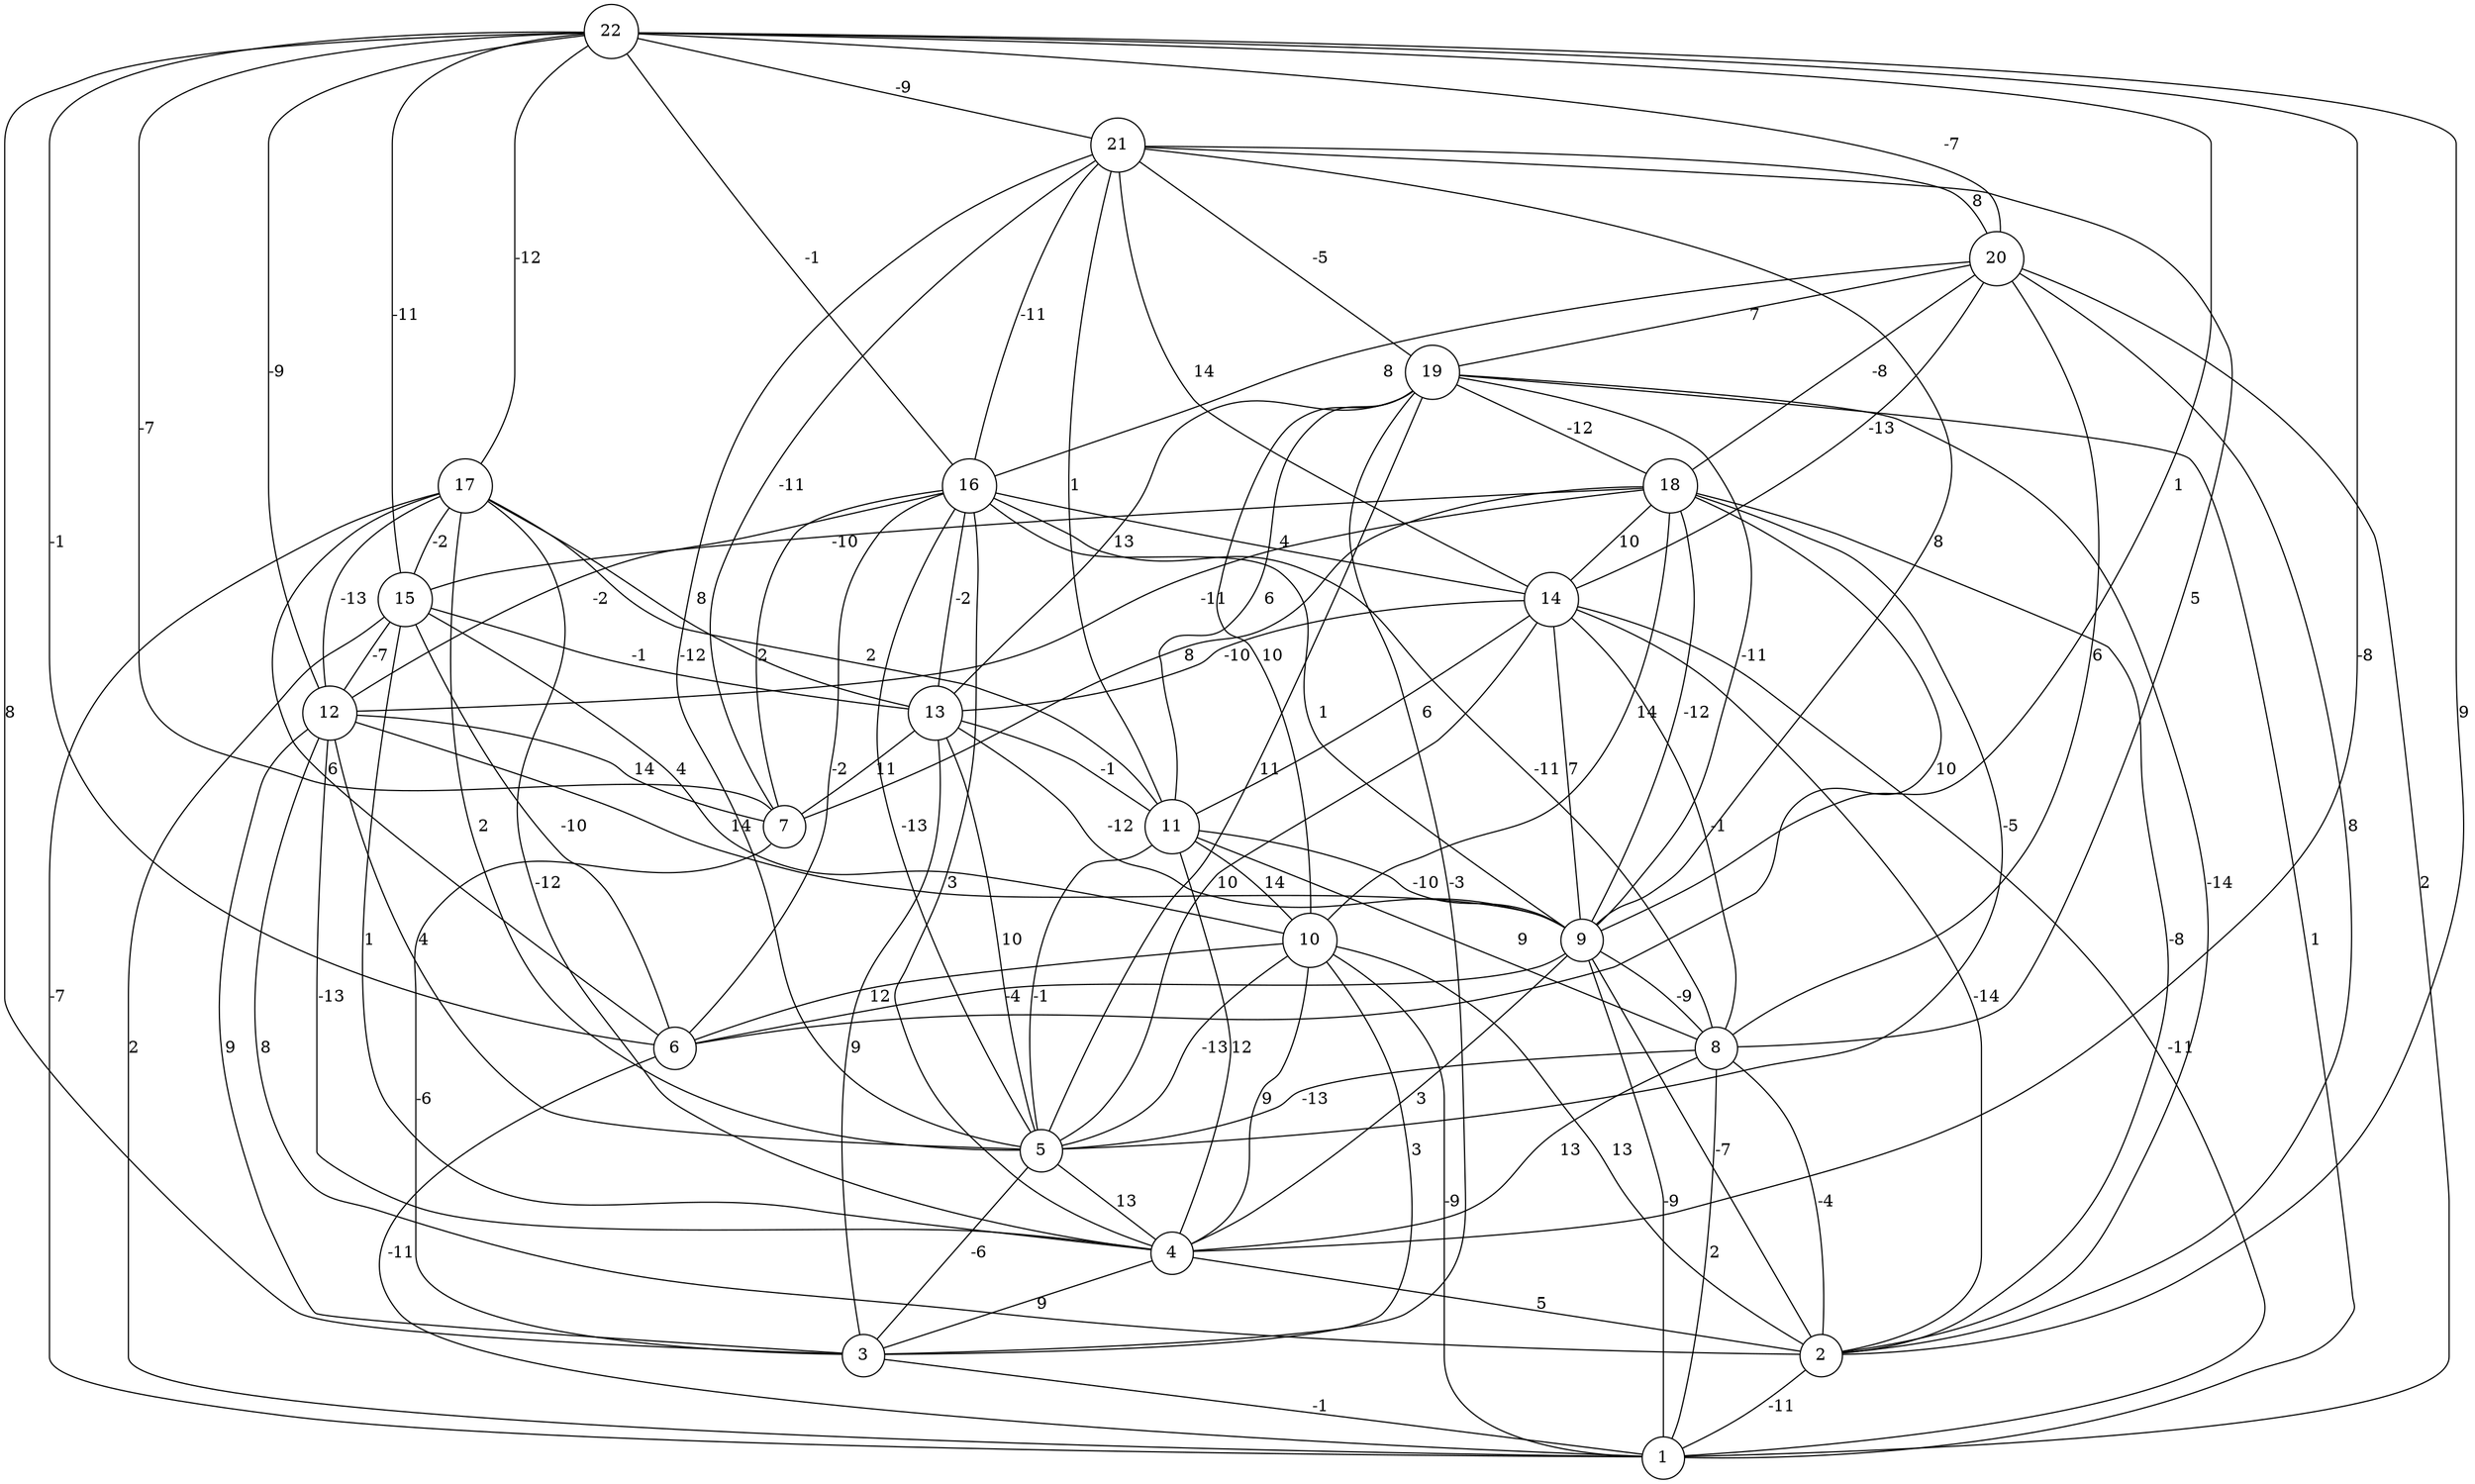 graph { 
	 fontname="Helvetica,Arial,sans-serif" 
	 node [shape = circle]; 
	 22 -- 2 [label = "9"];
	 22 -- 3 [label = "8"];
	 22 -- 4 [label = "-8"];
	 22 -- 6 [label = "-1"];
	 22 -- 7 [label = "-7"];
	 22 -- 9 [label = "1"];
	 22 -- 12 [label = "-9"];
	 22 -- 15 [label = "-11"];
	 22 -- 16 [label = "-1"];
	 22 -- 17 [label = "-12"];
	 22 -- 20 [label = "-7"];
	 22 -- 21 [label = "-9"];
	 21 -- 5 [label = "-12"];
	 21 -- 7 [label = "-11"];
	 21 -- 8 [label = "5"];
	 21 -- 9 [label = "8"];
	 21 -- 11 [label = "1"];
	 21 -- 14 [label = "14"];
	 21 -- 16 [label = "-11"];
	 21 -- 19 [label = "-5"];
	 21 -- 20 [label = "8"];
	 20 -- 1 [label = "2"];
	 20 -- 2 [label = "8"];
	 20 -- 8 [label = "6"];
	 20 -- 14 [label = "-13"];
	 20 -- 16 [label = "8"];
	 20 -- 18 [label = "-8"];
	 20 -- 19 [label = "7"];
	 19 -- 1 [label = "1"];
	 19 -- 2 [label = "-14"];
	 19 -- 3 [label = "-3"];
	 19 -- 5 [label = "11"];
	 19 -- 9 [label = "-11"];
	 19 -- 10 [label = "10"];
	 19 -- 11 [label = "6"];
	 19 -- 13 [label = "13"];
	 19 -- 18 [label = "-12"];
	 18 -- 2 [label = "-8"];
	 18 -- 5 [label = "-5"];
	 18 -- 6 [label = "10"];
	 18 -- 7 [label = "8"];
	 18 -- 9 [label = "-12"];
	 18 -- 10 [label = "14"];
	 18 -- 12 [label = "-11"];
	 18 -- 14 [label = "10"];
	 18 -- 15 [label = "-10"];
	 17 -- 1 [label = "-7"];
	 17 -- 4 [label = "-12"];
	 17 -- 5 [label = "2"];
	 17 -- 6 [label = "6"];
	 17 -- 11 [label = "2"];
	 17 -- 12 [label = "-13"];
	 17 -- 13 [label = "8"];
	 17 -- 15 [label = "-2"];
	 16 -- 4 [label = "3"];
	 16 -- 5 [label = "-13"];
	 16 -- 6 [label = "-2"];
	 16 -- 7 [label = "2"];
	 16 -- 8 [label = "-11"];
	 16 -- 9 [label = "1"];
	 16 -- 12 [label = "-2"];
	 16 -- 13 [label = "-2"];
	 16 -- 14 [label = "4"];
	 15 -- 1 [label = "2"];
	 15 -- 4 [label = "1"];
	 15 -- 6 [label = "-10"];
	 15 -- 10 [label = "4"];
	 15 -- 12 [label = "-7"];
	 15 -- 13 [label = "-1"];
	 14 -- 1 [label = "-11"];
	 14 -- 2 [label = "-14"];
	 14 -- 5 [label = "10"];
	 14 -- 8 [label = "-1"];
	 14 -- 9 [label = "7"];
	 14 -- 11 [label = "6"];
	 14 -- 13 [label = "-10"];
	 13 -- 3 [label = "9"];
	 13 -- 5 [label = "10"];
	 13 -- 7 [label = "11"];
	 13 -- 9 [label = "-12"];
	 13 -- 11 [label = "-1"];
	 12 -- 2 [label = "8"];
	 12 -- 3 [label = "9"];
	 12 -- 4 [label = "-13"];
	 12 -- 5 [label = "4"];
	 12 -- 7 [label = "14"];
	 12 -- 9 [label = "14"];
	 11 -- 4 [label = "12"];
	 11 -- 5 [label = "-1"];
	 11 -- 8 [label = "9"];
	 11 -- 9 [label = "-10"];
	 11 -- 10 [label = "14"];
	 10 -- 1 [label = "-9"];
	 10 -- 2 [label = "13"];
	 10 -- 3 [label = "3"];
	 10 -- 4 [label = "9"];
	 10 -- 5 [label = "-13"];
	 10 -- 6 [label = "12"];
	 9 -- 1 [label = "-9"];
	 9 -- 2 [label = "-7"];
	 9 -- 4 [label = "3"];
	 9 -- 6 [label = "-4"];
	 9 -- 8 [label = "-9"];
	 8 -- 1 [label = "2"];
	 8 -- 2 [label = "-4"];
	 8 -- 4 [label = "13"];
	 8 -- 5 [label = "-13"];
	 7 -- 3 [label = "-6"];
	 6 -- 1 [label = "-11"];
	 5 -- 3 [label = "-6"];
	 5 -- 4 [label = "13"];
	 4 -- 2 [label = "5"];
	 4 -- 3 [label = "9"];
	 3 -- 1 [label = "-1"];
	 2 -- 1 [label = "-11"];
	 1;
	 2;
	 3;
	 4;
	 5;
	 6;
	 7;
	 8;
	 9;
	 10;
	 11;
	 12;
	 13;
	 14;
	 15;
	 16;
	 17;
	 18;
	 19;
	 20;
	 21;
	 22;
}
